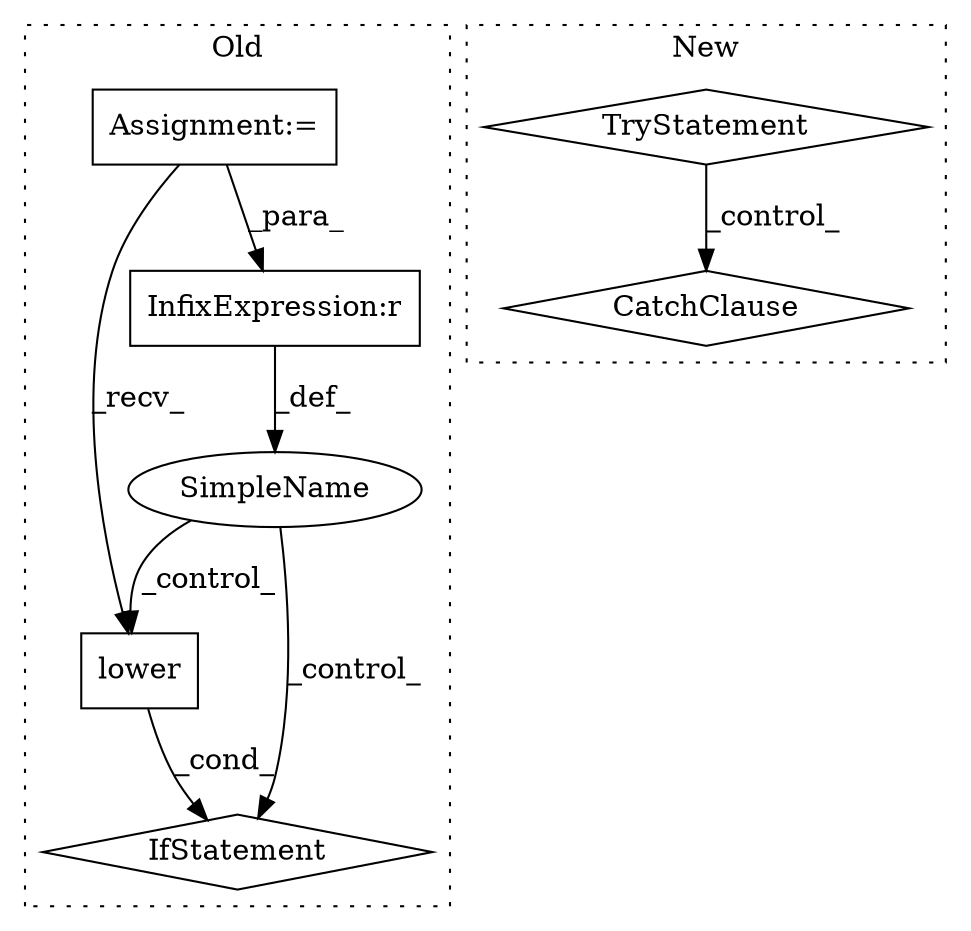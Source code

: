 digraph G {
subgraph cluster0 {
1 [label="lower" a="32" s="6152" l="7" shape="box"];
4 [label="IfStatement" a="25" s="6169,6201" l="4,2" shape="diamond"];
5 [label="SimpleName" a="42" s="" l="" shape="ellipse"];
6 [label="InfixExpression:r" a="27" s="6021" l="4" shape="box"];
7 [label="Assignment:=" a="7" s="5925" l="1" shape="box"];
label = "Old";
style="dotted";
}
subgraph cluster1 {
2 [label="TryStatement" a="54" s="5783" l="4" shape="diamond"];
3 [label="CatchClause" a="12" s="5863,5898" l="13,2" shape="diamond"];
label = "New";
style="dotted";
}
1 -> 4 [label="_cond_"];
2 -> 3 [label="_control_"];
5 -> 4 [label="_control_"];
5 -> 1 [label="_control_"];
6 -> 5 [label="_def_"];
7 -> 6 [label="_para_"];
7 -> 1 [label="_recv_"];
}